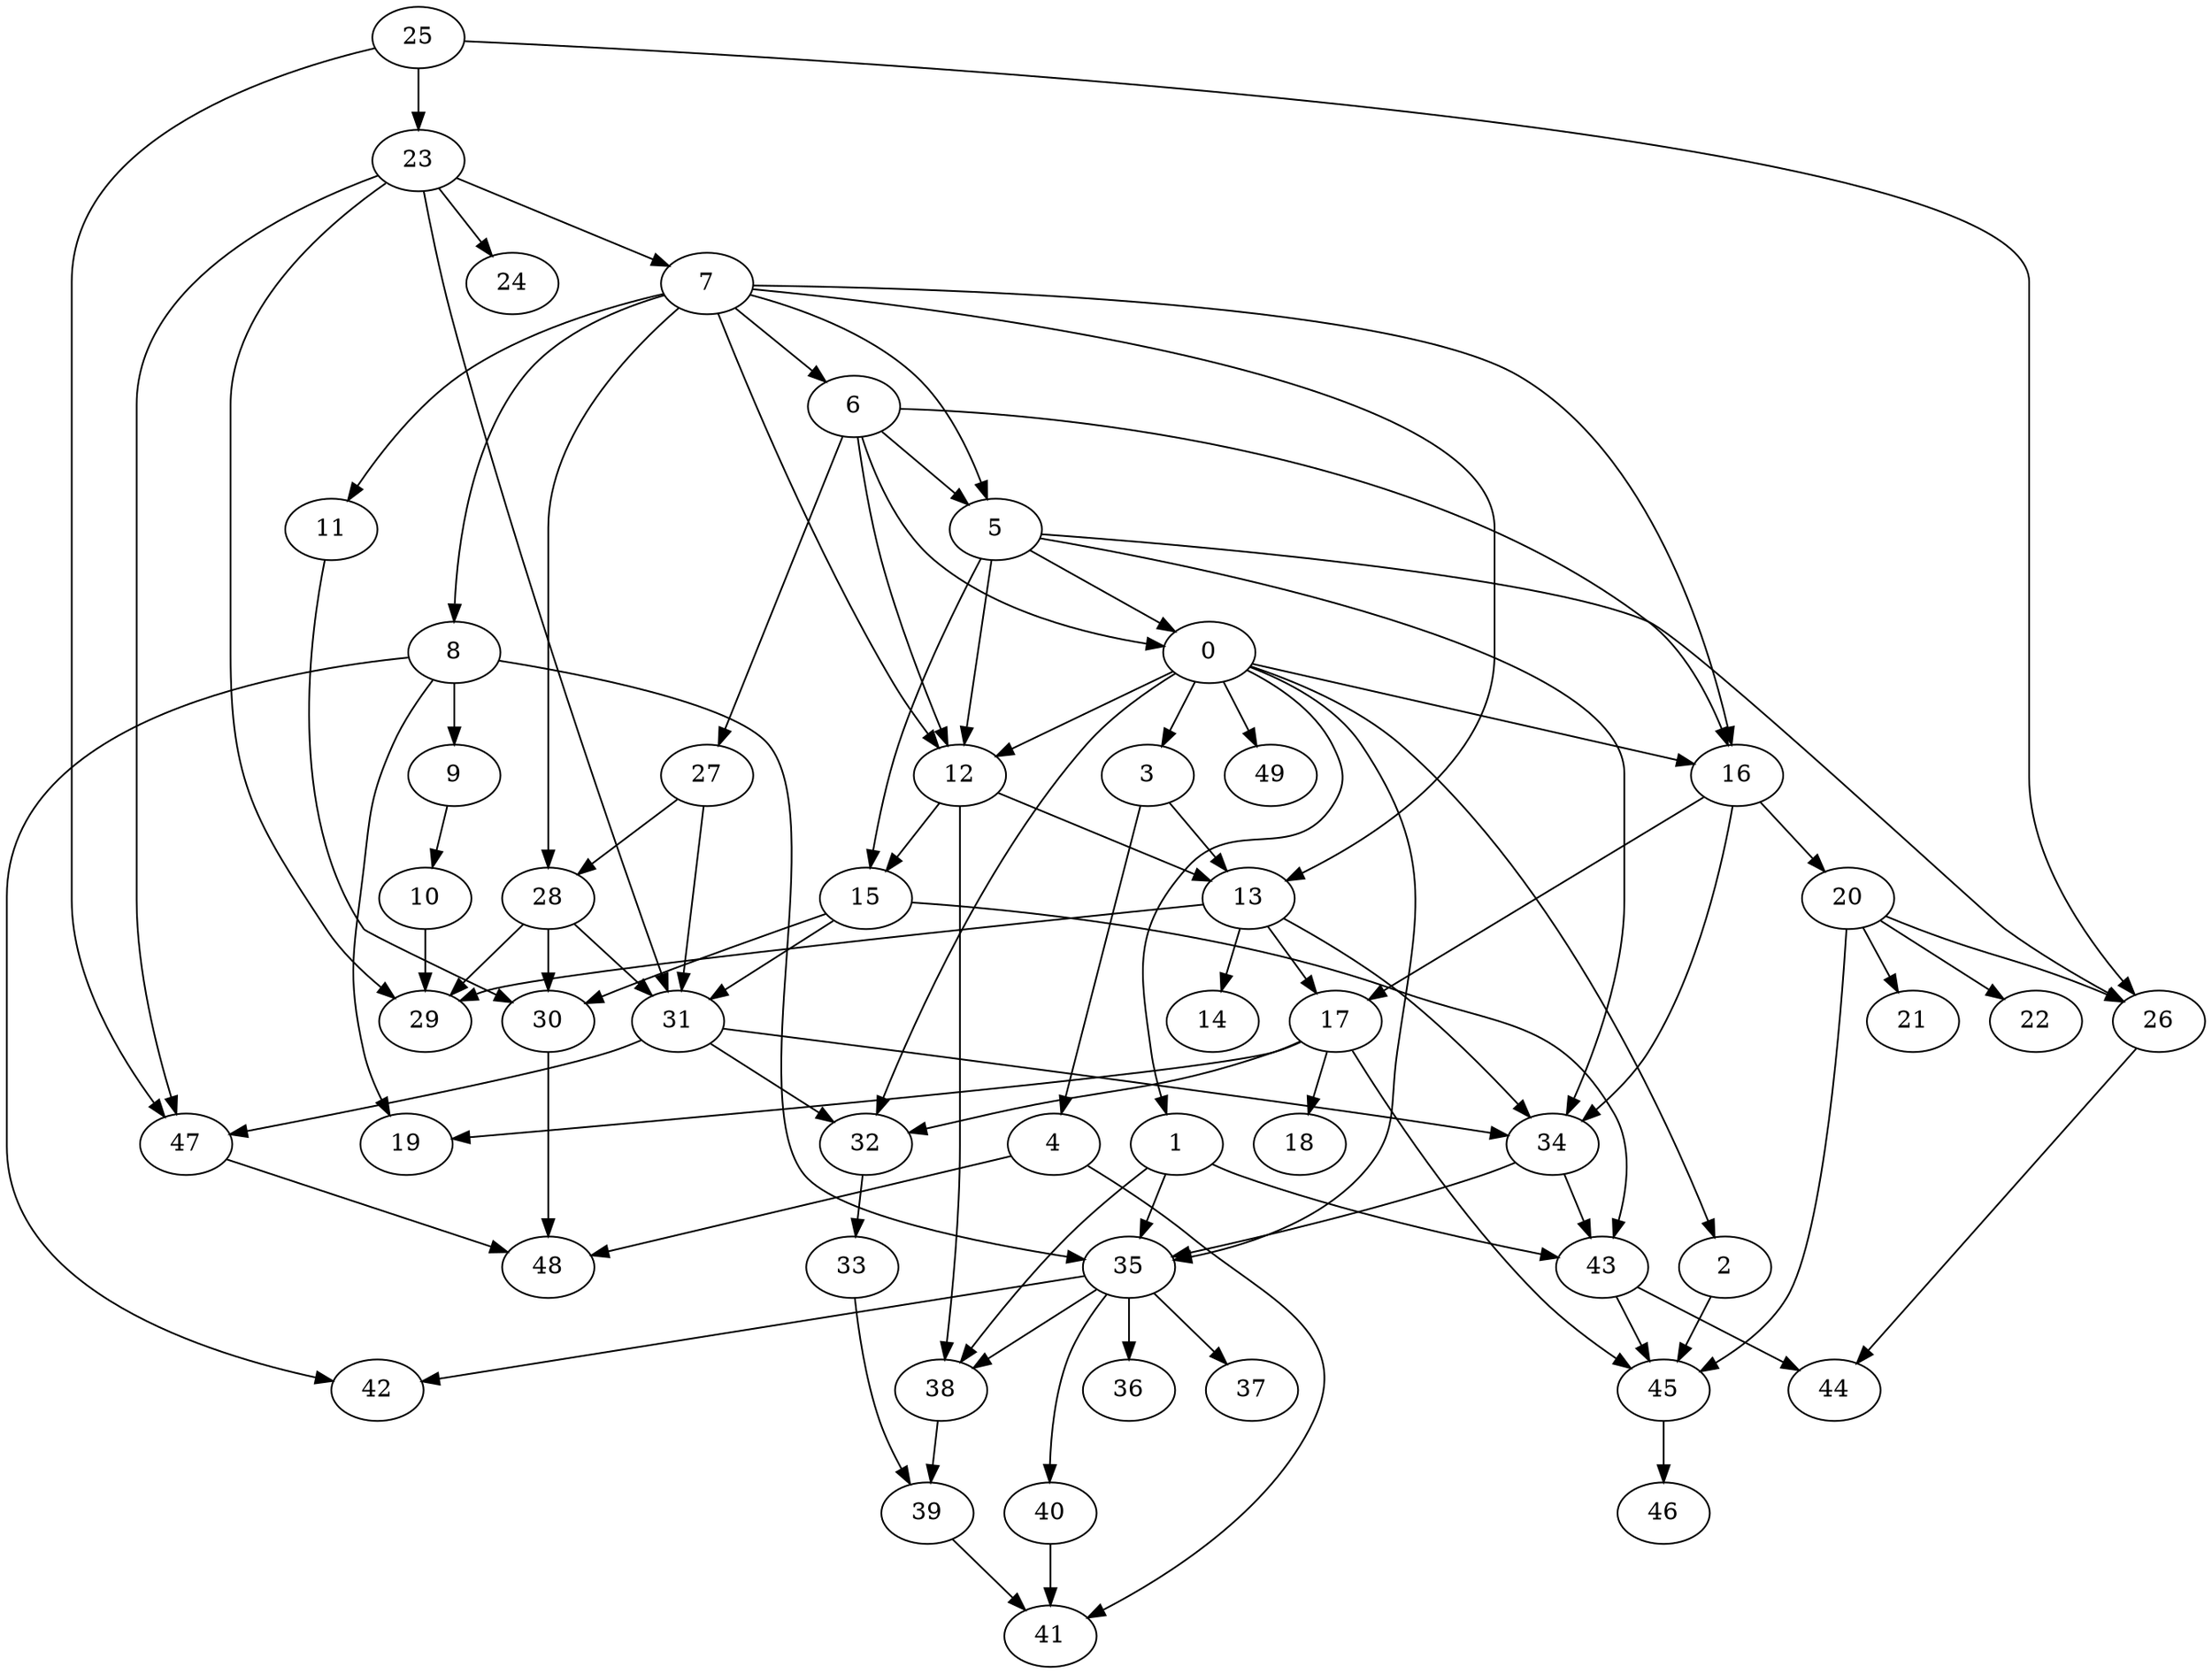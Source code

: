 strict digraph "" {
	0 -> 1;
	0 -> 2;
	0 -> 3;
	0 -> 12;
	0 -> 16;
	0 -> 32;
	0 -> 35;
	0 -> 49;
	1 -> 35;
	1 -> 38;
	1 -> 43;
	2 -> 45;
	3 -> 4;
	3 -> 13;
	4 -> 41;
	4 -> 48;
	5 -> 0;
	5 -> 12;
	5 -> 15;
	5 -> 26;
	5 -> 34;
	6 -> 0;
	6 -> 5;
	6 -> 12;
	6 -> 16;
	6 -> 27;
	7 -> 5;
	7 -> 6;
	7 -> 8;
	7 -> 11;
	7 -> 12;
	7 -> 13;
	7 -> 16;
	7 -> 28;
	8 -> 9;
	8 -> 19;
	8 -> 35;
	8 -> 42;
	9 -> 10;
	10 -> 29;
	11 -> 30;
	12 -> 13;
	12 -> 15;
	12 -> 38;
	13 -> 14;
	13 -> 17;
	13 -> 29;
	13 -> 34;
	15 -> 30;
	15 -> 31;
	15 -> 43;
	16 -> 17;
	16 -> 20;
	16 -> 34;
	17 -> 18;
	17 -> 19;
	17 -> 32;
	17 -> 45;
	20 -> 21;
	20 -> 22;
	20 -> 26;
	20 -> 45;
	23 -> 7;
	23 -> 24;
	23 -> 29;
	23 -> 31;
	23 -> 47;
	25 -> 23;
	25 -> 26;
	25 -> 47;
	26 -> 44;
	27 -> 28;
	27 -> 31;
	28 -> 29;
	28 -> 30;
	28 -> 31;
	30 -> 48;
	31 -> 32;
	31 -> 34;
	31 -> 47;
	32 -> 33;
	33 -> 39;
	34 -> 35;
	34 -> 43;
	35 -> 36;
	35 -> 37;
	35 -> 38;
	35 -> 40;
	35 -> 42;
	38 -> 39;
	39 -> 41;
	40 -> 41;
	43 -> 44;
	43 -> 45;
	45 -> 46;
	47 -> 48;
}
